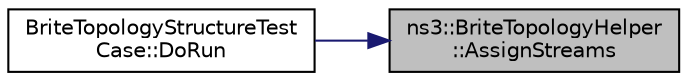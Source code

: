 digraph "ns3::BriteTopologyHelper::AssignStreams"
{
 // LATEX_PDF_SIZE
  edge [fontname="Helvetica",fontsize="10",labelfontname="Helvetica",labelfontsize="10"];
  node [fontname="Helvetica",fontsize="10",shape=record];
  rankdir="RL";
  Node1 [label="ns3::BriteTopologyHelper\l::AssignStreams",height=0.2,width=0.4,color="black", fillcolor="grey75", style="filled", fontcolor="black",tooltip="Assigns stream number to UniformRandomVariable used to generate brite seed file."];
  Node1 -> Node2 [dir="back",color="midnightblue",fontsize="10",style="solid",fontname="Helvetica"];
  Node2 [label="BriteTopologyStructureTest\lCase::DoRun",height=0.2,width=0.4,color="black", fillcolor="white", style="filled",URL="$class_brite_topology_structure_test_case.html#ac13fcdb7f752c3ae580f473a1a245619",tooltip="Implementation to actually run this TestCase."];
}
